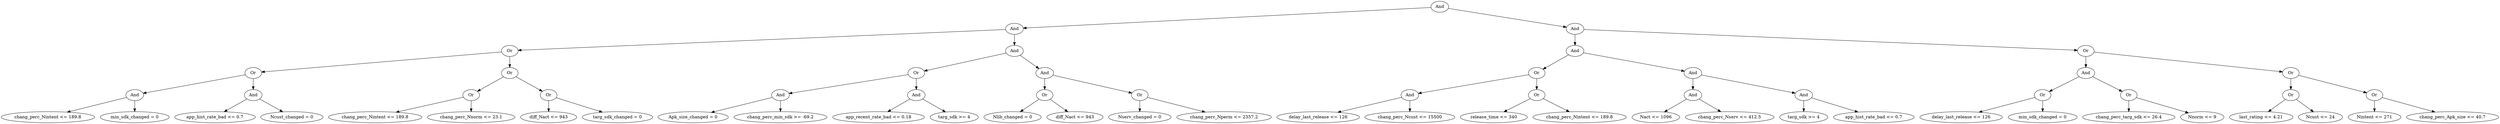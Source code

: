 digraph G {
	graph [bb="0,0,6594.1,396",
		dpi=78
	];
	node [label="\N"];
	1	 [height=0.5,
		label=And,
		pos="3579.6,378",
		width=0.75];
	2	 [height=0.5,
		label=And,
		pos="2690.6,306",
		width=0.75];
	1 -> 2	 [pos="e,2717.5,309.12 3553,374.91 3425.4,364.86 2876.7,321.66 2727.9,309.94"];
	3	 [height=0.5,
		label=And,
		pos="4260.6,306",
		width=0.75];
	1 -> 3	 [pos="e,4234.1,309.73 3606.3,374.26 3712,363.39 4101.7,323.33 4223.8,310.78"];
	4	 [height=0.5,
		label=Or,
		pos="1342.6,234",
		width=0.75];
	2 -> 4	 [pos="e,1369.6,236.4 2663.7,303.6 2494.2,294.8 1576.3,247.14 1379.7,236.93"];
	5	 [height=0.5,
		label=And,
		pos="2690.6,234",
		width=0.75];
	2 -> 5	 [pos="e,2690.6,252.1 2690.6,287.7 2690.6,279.98 2690.6,270.71 2690.6,262.11"];
	8	 [height=0.5,
		label=Or,
		pos="666.59,162",
		width=0.75];
	4 -> 8	 [pos="e,693.27,165.76 1316.1,230.26 1211.2,219.4 825.18,179.42 703.55,166.83"];
	9	 [height=0.5,
		label=Or,
		pos="1342.6,162",
		width=0.75];
	4 -> 9	 [pos="e,1342.6,180.1 1342.6,215.7 1342.6,207.98 1342.6,198.71 1342.6,190.11"];
	16	 [height=0.5,
		label=And,
		pos="348.59,90",
		width=0.75];
	8 -> 16	 [pos="e,373.81,96.552 641.37,155.45 585.01,143.04 448.73,113.04 383.94,98.782"];
	17	 [height=0.5,
		label=And,
		pos="666.59,90",
		width=0.75];
	8 -> 17	 [pos="e,666.59,108.1 666.59,143.7 666.59,135.98 666.59,126.71 666.59,118.11"];
	32	 [height=0.5,
		label="chang_perc_Nintent <= 189.8",
		pos="119.59,18",
		width=3.3219];
	16 -> 32	 [pos="e,169.83,34.357 324.52,81.641 290.42,71.22 226.97,51.823 179.66,37.363"];
	33	 [height=0.5,
		label="min_sdk_changed = 0",
		pos="348.59,18",
		width=2.5456];
	16 -> 33	 [pos="e,348.59,36.104 348.59,71.697 348.59,63.983 348.59,54.712 348.59,46.112"];
	34	 [height=0.5,
		label="app_hist_rate_bad <= 0.7",
		pos="563.59,18",
		width=2.9247];
	17 -> 34	 [pos="e,588.04,35.618 648.18,76.485 633.89,66.774 613.7,53.057 596.64,41.458"];
	35	 [height=0.5,
		label="Ncust_changed = 0",
		pos="768.59,18",
		width=2.2748];
	17 -> 35	 [pos="e,744.75,35.359 684.82,76.485 699.07,66.707 719.24,52.868 736.21,41.219"];
	18	 [height=0.5,
		label=Or,
		pos="1239.6,90",
		width=0.75];
	9 -> 18	 [pos="e,1257.8,103.41 1324.2,148.49 1308.1,137.54 1284.5,121.49 1266.3,109.14"];
	19	 [height=0.5,
		label=Or,
		pos="1445.6,90",
		width=0.75];
	9 -> 19	 [pos="e,1427.3,103.41 1361,148.49 1377.1,137.54 1400.7,121.49 1418.9,109.14"];
	36	 [height=0.5,
		label="chang_perc_Nintent <= 189.8",
		pos="987.59,18",
		width=3.3219];
	18 -> 36	 [pos="e,1041.8,34.062 1215,82.161 1177.4,71.732 1104.6,51.513 1051.5,36.751"];
	37	 [height=0.5,
		label="chang_perc_Nnorm <= 23.1",
		pos="1239.6,18",
		width=3.1775];
	18 -> 37	 [pos="e,1239.6,36.104 1239.6,71.697 1239.6,63.983 1239.6,54.712 1239.6,46.112"];
	38	 [height=0.5,
		label="diff_Nact <= 943",
		pos="1445.6,18",
		width=2.0582];
	19 -> 38	 [pos="e,1445.6,36.104 1445.6,71.697 1445.6,63.983 1445.6,54.712 1445.6,46.112"];
	39	 [height=0.5,
		label="targ_sdk_changed = 0",
		pos="1629.6,18",
		width=2.5637];
	19 -> 39	 [pos="e,1589.5,34.241 1468.5,80.276 1496.3,69.712 1543.8,51.622 1580.1,37.828"];
	10	 [height=0.5,
		label=Or,
		pos="2429.6,162",
		width=0.75];
	5 -> 10	 [pos="e,2454.3,169.62 2666,226.41 2619.3,213.88 2517.5,186.57 2464,172.22"];
	11	 [height=0.5,
		label=And,
		pos="2771.6,162",
		width=0.75];
	5 -> 11	 [pos="e,2755.6,176.8 2706.6,219.17 2718.4,209.01 2734.5,195.03 2747.8,183.56"];
	20	 [height=0.5,
		label=And,
		pos="2070.6,90",
		width=0.75];
	10 -> 20	 [pos="e,2096.2,96 2404.1,156.02 2341.2,143.76 2178.6,112.06 2106.2,97.949"];
	21	 [height=0.5,
		label=And,
		pos="2429.6,90",
		width=0.75];
	10 -> 21	 [pos="e,2429.6,108.1 2429.6,143.7 2429.6,135.98 2429.6,126.71 2429.6,118.11"];
	40	 [height=0.5,
		label="Apk_size_changed = 0",
		pos="1834.6,18",
		width=2.6359];
	20 -> 40	 [pos="e,1883.3,33.461 2046.2,81.772 2010.3,71.129 1942.2,50.923 1892.9,36.306"];
	41	 [height=0.5,
		label="chang_perc_min_sdk >= -69.2",
		pos="2070.6,18",
		width=3.4303];
	20 -> 41	 [pos="e,2070.6,36.104 2070.6,71.697 2070.6,63.983 2070.6,54.712 2070.6,46.112"];
	42	 [height=0.5,
		label="app_recent_rate_bad <= 0.18",
		pos="2330.6,18",
		width=3.3039];
	21 -> 42	 [pos="e,2354.2,35.722 2411.4,76.161 2397.7,66.481 2378.6,52.959 2362.4,41.497"];
	43	 [height=0.5,
		label="targ_sdk >= 4",
		pos="2529.6,18",
		width=1.7332];
	21 -> 43	 [pos="e,2507,34.846 2447.5,76.485 2461.6,66.573 2481.7,52.488 2498.5,40.741"];
	22	 [height=0.5,
		label=Or,
		pos="2771.6,90",
		width=0.75];
	11 -> 22	 [pos="e,2771.6,108.1 2771.6,143.7 2771.6,135.98 2771.6,126.71 2771.6,118.11"];
	23	 [height=0.5,
		label=Or,
		pos="3026.6,90",
		width=0.75];
	11 -> 23	 [pos="e,3001.8,97.794 2796,154.29 2841.6,141.78 2939.7,114.86 2992,100.49"];
	44	 [height=0.5,
		label="Nlib_changed = 0",
		pos="2685.6,18",
		width=2.0943];
	22 -> 44	 [pos="e,2705.8,35.412 2755,75.503 2743.4,66.028 2727.5,53.12 2713.9,42.033"];
	45	 [height=0.5,
		label="diff_Nact <= 943",
		pos="2852.6,18",
		width=2.0582];
	22 -> 45	 [pos="e,2833.5,35.51 2787.6,75.17 2798.5,65.733 2813.2,53.008 2825.9,42.055"];
	46	 [height=0.5,
		label="Nserv_changed = 0",
		pos="3026.6,18",
		width=2.2748];
	23 -> 46	 [pos="e,3026.6,36.104 3026.6,71.697 3026.6,63.983 3026.6,54.712 3026.6,46.112"];
	47	 [height=0.5,
		label="chang_perc_Nperm <= 2357.2",
		pos="3249.6,18",
		width=3.4122];
	23 -> 47	 [pos="e,3200,34.568 3050.5,81.509 3083.5,71.125 3144.4,52.016 3190.2,37.649"];
	6	 [height=0.5,
		label=And,
		pos="4260.6,234",
		width=0.75];
	3 -> 6	 [pos="e,4260.6,252.1 4260.6,287.7 4260.6,279.98 4260.6,270.71 4260.6,262.11"];
	7	 [height=0.5,
		label=Or,
		pos="5505.6,234",
		width=0.75];
	3 -> 7	 [pos="e,5478.8,236.51 4287.5,303.49 4448.2,294.45 5282.3,247.55 5468.6,237.08"];
	12	 [height=0.5,
		label=Or,
		pos="4064.6,162",
		width=0.75];
	6 -> 12	 [pos="e,4087.8,171.29 4237.3,224.7 4202.6,212.28 4136.9,188.81 4097.3,174.68"];
	13	 [height=0.5,
		label=And,
		pos="4470.6,162",
		width=0.75];
	6 -> 13	 [pos="e,4447,170.86 4284.3,225.11 4321.7,212.63 4394.7,188.3 4437.4,174.08"];
	24	 [height=0.5,
		label=And,
		pos="3734.6,90",
		width=0.75];
	12 -> 24	 [pos="e,3760,96.395 4039.2,155.62 3980.9,143.26 3837.2,112.76 3770.1,98.533"];
	25	 [height=0.5,
		label=Or,
		pos="4064.6,90",
		width=0.75];
	12 -> 25	 [pos="e,4064.6,108.1 4064.6,143.7 4064.6,135.98 4064.6,126.71 4064.6,118.11"];
	48	 [height=0.5,
		label="delay_last_release <= 126",
		pos="3494.6,18",
		width=2.9067];
	24 -> 48	 [pos="e,3545.3,33.797 3710.3,81.903 3674.2,71.378 3605.3,51.3 3555.1,36.65"];
	49	 [height=0.5,
		label="chang_perc_Ncust <= 15500",
		pos="3734.6,18",
		width=3.2497];
	24 -> 49	 [pos="e,3734.6,36.104 3734.6,71.697 3734.6,63.983 3734.6,54.712 3734.6,46.112"];
	50	 [height=0.5,
		label="release_time <= 340",
		pos="3953.6,18",
		width=2.329];
	25 -> 50	 [pos="e,3979.5,35.327 4045.5,76.967 4029.8,67.045 4007.1,52.716 3988.1,40.787"];
	51	 [height=0.5,
		label="chang_perc_Nintent <= 189.8",
		pos="4174.6,18",
		width=3.3219];
	25 -> 51	 [pos="e,4148.2,35.772 4083.7,76.807 4099.2,67 4121.2,52.963 4139.7,41.177"];
	26	 [height=0.5,
		label=And,
		pos="4470.6,90",
		width=0.75];
	13 -> 26	 [pos="e,4470.6,108.1 4470.6,143.7 4470.6,135.98 4470.6,126.71 4470.6,118.11"];
	27	 [height=0.5,
		label=And,
		pos="4762.6,90",
		width=0.75];
	13 -> 27	 [pos="e,4737.3,97.052 4495.5,155.03 4547.5,142.56 4667.8,113.71 4727.6,99.387"];
	52	 [height=0.5,
		label="Nact <= 1096",
		pos="4373.6,18",
		width=1.6971];
	26 -> 52	 [pos="e,4395.7,34.952 4452.8,76.161 4439.2,66.37 4420.2,52.649 4404.2,41.104"];
	53	 [height=0.5,
		label="chang_perc_Nserv <= 412.5",
		pos="4567.6,18",
		width=3.1955];
	26 -> 53	 [pos="e,4544.4,35.722 4488.4,76.161 4501.7,66.57 4520.2,53.207 4536,41.813"];
	54	 [height=0.5,
		label="targ_sdk >= 4",
		pos="4762.6,18",
		width=1.7332];
	27 -> 54	 [pos="e,4762.6,36.104 4762.6,71.697 4762.6,63.983 4762.6,54.712 4762.6,46.112"];
	55	 [height=0.5,
		label="app_hist_rate_bad <= 0.7",
		pos="4948.6,18",
		width=2.9247];
	27 -> 55	 [pos="e,4907,34.646 4785.8,80.276 4813.6,69.813 4861,51.967 4897.5,38.224"];
	14	 [height=0.5,
		label=And,
		pos="5505.6,162",
		width=0.75];
	7 -> 14	 [pos="e,5505.6,180.1 5505.6,215.7 5505.6,207.98 5505.6,198.71 5505.6,190.11"];
	15	 [height=0.5,
		label=Or,
		pos="6046.6,162",
		width=0.75];
	7 -> 15	 [pos="e,6020.2,166.42 5532,229.58 5620.8,218.1 5907.8,180.95 6010,167.73"];
	28	 [height=0.5,
		label=Or,
		pos="5390.6,90",
		width=0.75];
	14 -> 28	 [pos="e,5409.9,102.75 5486.3,149.28 5467.8,138.03 5439.7,120.89 5418.7,108.11"];
	29	 [height=0.5,
		label=Or,
		pos="5621.6,90",
		width=0.75];
	14 -> 29	 [pos="e,5602.1,102.75 5525,149.28 5543.7,137.98 5572.3,120.74 5593.5,107.94"];
	56	 [height=0.5,
		label="delay_last_release <= 126",
		pos="5176.6,18",
		width=2.9067];
	28 -> 56	 [pos="e,5222.9,34.161 5366.9,81.241 5334.7,70.718 5276.2,51.595 5232.6,37.312"];
	57	 [height=0.5,
		label="min_sdk_changed = 0",
		pos="5390.6,18",
		width=2.5456];
	28 -> 57	 [pos="e,5390.6,36.104 5390.6,71.697 5390.6,63.983 5390.6,54.712 5390.6,46.112"];
	58	 [height=0.5,
		label="chang_perc_targ_sdk <= 26.4",
		pos="5621.6,18",
		width=3.358];
	29 -> 58	 [pos="e,5621.6,36.104 5621.6,71.697 5621.6,63.983 5621.6,54.712 5621.6,46.112"];
	59	 [height=0.5,
		label="Nnorm <= 9",
		pos="5816.6,18",
		width=1.5526];
	29 -> 59	 [pos="e,5780.6,31.928 5644.7,80.695 5675.8,69.554 5731.5,49.528 5771.1,35.316"];
	30	 [height=0.5,
		label=Or,
		pos="6046.6,90",
		width=0.75];
	15 -> 30	 [pos="e,6046.6,108.1 6046.6,143.7 6046.6,135.98 6046.6,126.71 6046.6,118.11"];
	31	 [height=0.5,
		label=Or,
		pos="6263.6,90",
		width=0.75];
	15 -> 31	 [pos="e,6239.8,98.687 6070.6,153.24 6109.4,140.73 6185.9,116.05 6230.1,101.81"];
	60	 [height=0.5,
		label="last_rating <= 4.21",
		pos="5969.6,18",
		width=2.2026];
	30 -> 60	 [pos="e,5987.9,35.606 6031,74.834 6020.8,65.527 6007.1,53.13 5995.3,42.382"];
	61	 [height=0.5,
		label="Ncust <= 24",
		pos="6123.6,18",
		width=1.5707];
	30 -> 61	 [pos="e,6105.9,35.103 6062.2,74.834 6072.6,65.396 6086.4,52.78 6098.4,41.929"];
	62	 [height=0.5,
		label="Nintent <= 271",
		pos="6263.6,18",
		width=1.8234];
	31 -> 62	 [pos="e,6263.6,36.104 6263.6,71.697 6263.6,63.983 6263.6,54.712 6263.6,46.112"];
	63	 [height=0.5,
		label="chang_perc_Apk_size <= 40.7",
		pos="6470.6,18",
		width=3.4303];
	31 -> 63	 [pos="e,6424.1,34.713 6287.3,80.97 6318.2,70.542 6373,52.009 6414.6,37.919"];
}
